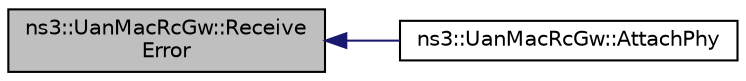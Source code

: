 digraph "ns3::UanMacRcGw::ReceiveError"
{
  edge [fontname="Helvetica",fontsize="10",labelfontname="Helvetica",labelfontsize="10"];
  node [fontname="Helvetica",fontsize="10",shape=record];
  rankdir="LR";
  Node1 [label="ns3::UanMacRcGw::Receive\lError",height=0.2,width=0.4,color="black", fillcolor="grey75", style="filled", fontcolor="black"];
  Node1 -> Node2 [dir="back",color="midnightblue",fontsize="10",style="solid"];
  Node2 [label="ns3::UanMacRcGw::AttachPhy",height=0.2,width=0.4,color="black", fillcolor="white", style="filled",URL="$d5/da2/classns3_1_1UanMacRcGw.html#ae1467bc739ab7ac0dc9f1d1cef3bb55a"];
}
